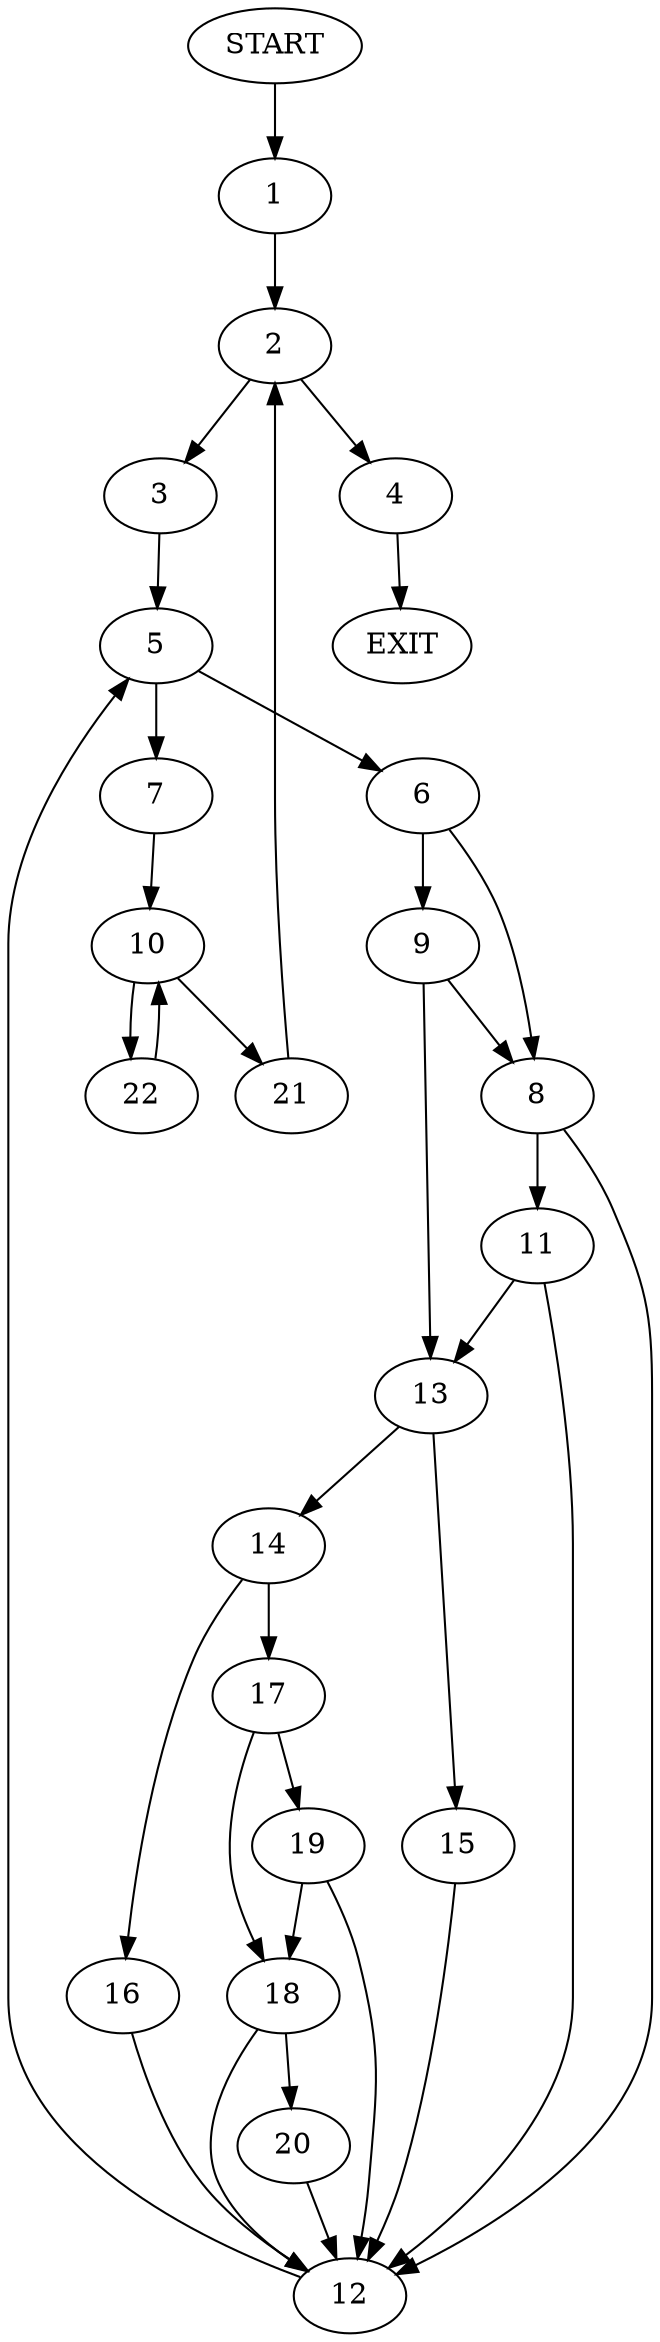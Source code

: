 digraph {
0 [label="START"]
23 [label="EXIT"]
0 -> 1
1 -> 2
2 -> 3
2 -> 4
4 -> 23
3 -> 5
5 -> 6
5 -> 7
6 -> 8
6 -> 9
7 -> 10
8 -> 11
8 -> 12
9 -> 8
9 -> 13
13 -> 14
13 -> 15
12 -> 5
11 -> 12
11 -> 13
14 -> 16
14 -> 17
15 -> 12
16 -> 12
17 -> 18
17 -> 19
19 -> 18
19 -> 12
18 -> 12
18 -> 20
20 -> 12
10 -> 21
10 -> 22
22 -> 10
21 -> 2
}
